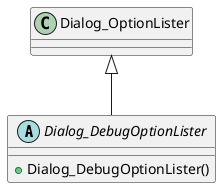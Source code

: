 @startuml
abstract class Dialog_DebugOptionLister {
    + Dialog_DebugOptionLister()
}
Dialog_OptionLister <|-- Dialog_DebugOptionLister
@enduml
